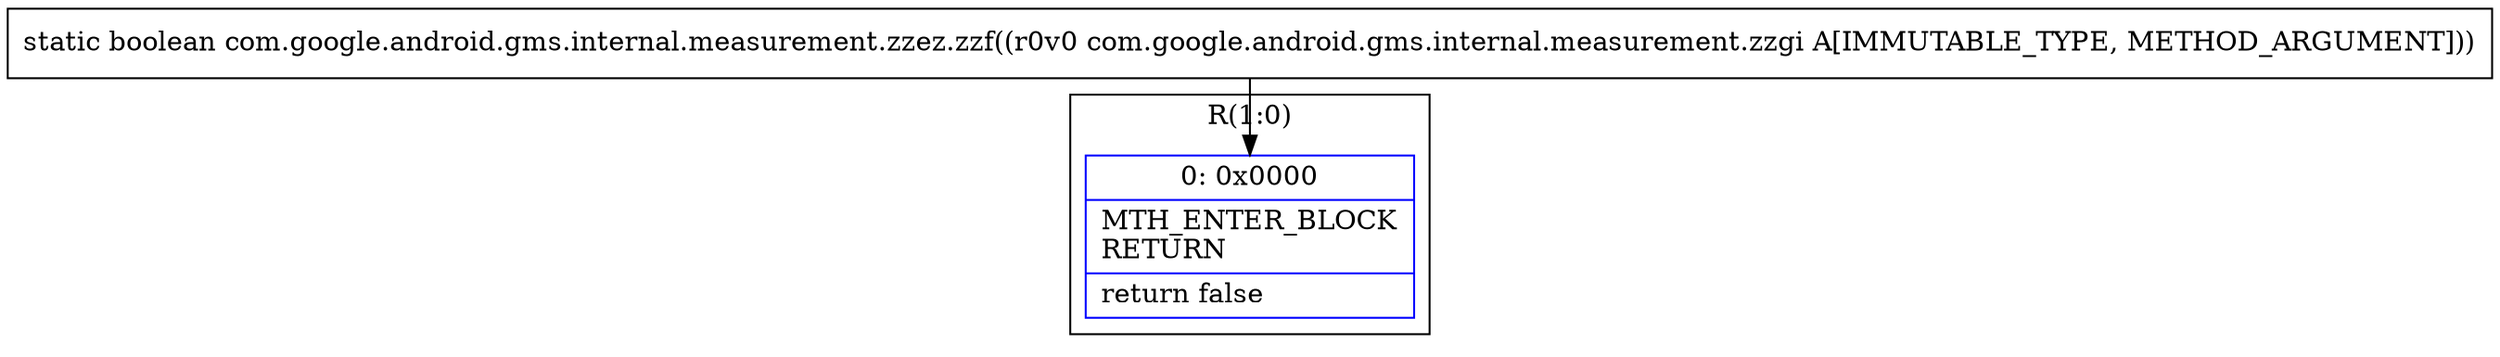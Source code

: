 digraph "CFG forcom.google.android.gms.internal.measurement.zzez.zzf(Lcom\/google\/android\/gms\/internal\/measurement\/zzgi;)Z" {
subgraph cluster_Region_1583554753 {
label = "R(1:0)";
node [shape=record,color=blue];
Node_0 [shape=record,label="{0\:\ 0x0000|MTH_ENTER_BLOCK\lRETURN\l|return false\l}"];
}
MethodNode[shape=record,label="{static boolean com.google.android.gms.internal.measurement.zzez.zzf((r0v0 com.google.android.gms.internal.measurement.zzgi A[IMMUTABLE_TYPE, METHOD_ARGUMENT])) }"];
MethodNode -> Node_0;
}

